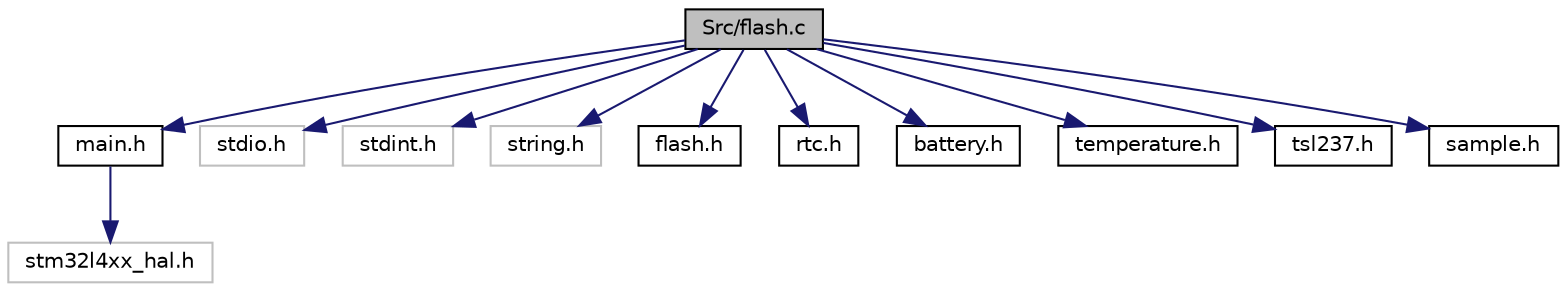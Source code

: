 digraph "Src/flash.c"
{
  edge [fontname="Helvetica",fontsize="10",labelfontname="Helvetica",labelfontsize="10"];
  node [fontname="Helvetica",fontsize="10",shape=record];
  Node0 [label="Src/flash.c",height=0.2,width=0.4,color="black", fillcolor="grey75", style="filled", fontcolor="black"];
  Node0 -> Node1 [color="midnightblue",fontsize="10",style="solid",fontname="Helvetica"];
  Node1 [label="main.h",height=0.2,width=0.4,color="black", fillcolor="white", style="filled",URL="$main_8h.html",tooltip=": Header for main.c file. This file contains the common defines of the application. "];
  Node1 -> Node2 [color="midnightblue",fontsize="10",style="solid",fontname="Helvetica"];
  Node2 [label="stm32l4xx_hal.h",height=0.2,width=0.4,color="grey75", fillcolor="white", style="filled"];
  Node0 -> Node3 [color="midnightblue",fontsize="10",style="solid",fontname="Helvetica"];
  Node3 [label="stdio.h",height=0.2,width=0.4,color="grey75", fillcolor="white", style="filled"];
  Node0 -> Node4 [color="midnightblue",fontsize="10",style="solid",fontname="Helvetica"];
  Node4 [label="stdint.h",height=0.2,width=0.4,color="grey75", fillcolor="white", style="filled"];
  Node0 -> Node5 [color="midnightblue",fontsize="10",style="solid",fontname="Helvetica"];
  Node5 [label="string.h",height=0.2,width=0.4,color="grey75", fillcolor="white", style="filled"];
  Node0 -> Node6 [color="midnightblue",fontsize="10",style="solid",fontname="Helvetica"];
  Node6 [label="flash.h",height=0.2,width=0.4,color="black", fillcolor="white", style="filled",URL="$flash_8h.html"];
  Node0 -> Node7 [color="midnightblue",fontsize="10",style="solid",fontname="Helvetica"];
  Node7 [label="rtc.h",height=0.2,width=0.4,color="black", fillcolor="white", style="filled",URL="$rtc_8h.html"];
  Node0 -> Node8 [color="midnightblue",fontsize="10",style="solid",fontname="Helvetica"];
  Node8 [label="battery.h",height=0.2,width=0.4,color="black", fillcolor="white", style="filled",URL="$battery_8h.html"];
  Node0 -> Node9 [color="midnightblue",fontsize="10",style="solid",fontname="Helvetica"];
  Node9 [label="temperature.h",height=0.2,width=0.4,color="black", fillcolor="white", style="filled",URL="$temperature_8h.html"];
  Node0 -> Node10 [color="midnightblue",fontsize="10",style="solid",fontname="Helvetica"];
  Node10 [label="tsl237.h",height=0.2,width=0.4,color="black", fillcolor="white", style="filled",URL="$tsl237_8h.html"];
  Node0 -> Node11 [color="midnightblue",fontsize="10",style="solid",fontname="Helvetica"];
  Node11 [label="sample.h",height=0.2,width=0.4,color="black", fillcolor="white", style="filled",URL="$sample_8h.html"];
}
